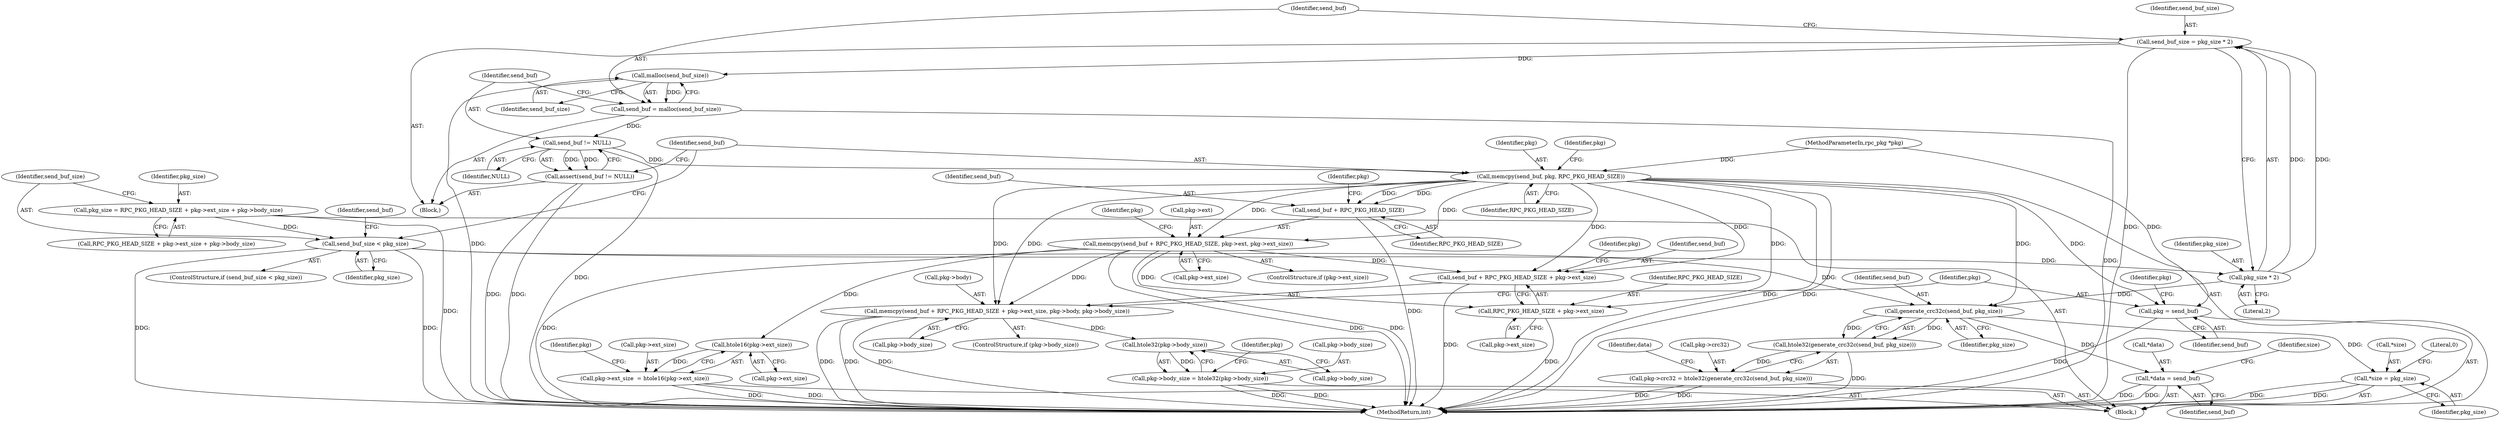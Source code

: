 digraph "1_viabtc_exchange_server_4a7c27bfe98f409623d4d857894d017ff0672cc9#diff-515c81af848352583bff286d6224875f_1@API" {
"1000135" [label="(Call,malloc(send_buf_size))"];
"1000128" [label="(Call,send_buf_size = pkg_size * 2)"];
"1000130" [label="(Call,pkg_size * 2)"];
"1000120" [label="(Call,send_buf_size < pkg_size)"];
"1000108" [label="(Call,pkg_size = RPC_PKG_HEAD_SIZE + pkg->ext_size + pkg->body_size)"];
"1000133" [label="(Call,send_buf = malloc(send_buf_size))"];
"1000138" [label="(Call,send_buf != NULL)"];
"1000137" [label="(Call,assert(send_buf != NULL))"];
"1000141" [label="(Call,memcpy(send_buf, pkg, RPC_PKG_HEAD_SIZE))"];
"1000149" [label="(Call,memcpy(send_buf + RPC_PKG_HEAD_SIZE, pkg->ext, pkg->ext_size))"];
"1000163" [label="(Call,memcpy(send_buf + RPC_PKG_HEAD_SIZE + pkg->ext_size, pkg->body, pkg->body_size))"];
"1000230" [label="(Call,htole32(pkg->body_size))"];
"1000226" [label="(Call,pkg->body_size = htole32(pkg->body_size))"];
"1000164" [label="(Call,send_buf + RPC_PKG_HEAD_SIZE + pkg->ext_size)"];
"1000166" [label="(Call,RPC_PKG_HEAD_SIZE + pkg->ext_size)"];
"1000238" [label="(Call,htole16(pkg->ext_size))"];
"1000234" [label="(Call,pkg->ext_size  = htole16(pkg->ext_size))"];
"1000150" [label="(Call,send_buf + RPC_PKG_HEAD_SIZE)"];
"1000177" [label="(Call,pkg = send_buf)"];
"1000252" [label="(Call,generate_crc32c(send_buf, pkg_size))"];
"1000251" [label="(Call,htole32(generate_crc32c(send_buf, pkg_size)))"];
"1000247" [label="(Call,pkg->crc32 = htole32(generate_crc32c(send_buf, pkg_size)))"];
"1000255" [label="(Call,*data = send_buf)"];
"1000259" [label="(Call,*size = pkg_size)"];
"1000227" [label="(Call,pkg->body_size)"];
"1000133" [label="(Call,send_buf = malloc(send_buf_size))"];
"1000143" [label="(Identifier,pkg)"];
"1000255" [label="(Call,*data = send_buf)"];
"1000161" [label="(Identifier,pkg)"];
"1000258" [label="(Identifier,send_buf)"];
"1000177" [label="(Call,pkg = send_buf)"];
"1000226" [label="(Call,pkg->body_size = htole32(pkg->body_size))"];
"1000156" [label="(Call,pkg->ext_size)"];
"1000239" [label="(Call,pkg->ext_size)"];
"1000254" [label="(Identifier,pkg_size)"];
"1000265" [label="(MethodReturn,int)"];
"1000128" [label="(Call,send_buf_size = pkg_size * 2)"];
"1000137" [label="(Call,assert(send_buf != NULL))"];
"1000168" [label="(Call,pkg->ext_size)"];
"1000150" [label="(Call,send_buf + RPC_PKG_HEAD_SIZE)"];
"1000141" [label="(Call,memcpy(send_buf, pkg, RPC_PKG_HEAD_SIZE))"];
"1000134" [label="(Identifier,send_buf)"];
"1000252" [label="(Call,generate_crc32c(send_buf, pkg_size))"];
"1000123" [label="(Block,)"];
"1000264" [label="(Literal,0)"];
"1000125" [label="(Identifier,send_buf)"];
"1000166" [label="(Call,RPC_PKG_HEAD_SIZE + pkg->ext_size)"];
"1000152" [label="(Identifier,RPC_PKG_HEAD_SIZE)"];
"1000253" [label="(Identifier,send_buf)"];
"1000247" [label="(Call,pkg->crc32 = htole32(generate_crc32c(send_buf, pkg_size)))"];
"1000119" [label="(ControlStructure,if (send_buf_size < pkg_size))"];
"1000164" [label="(Call,send_buf + RPC_PKG_HEAD_SIZE + pkg->ext_size)"];
"1000174" [label="(Call,pkg->body_size)"];
"1000159" [label="(ControlStructure,if (pkg->body_size))"];
"1000230" [label="(Call,htole32(pkg->body_size))"];
"1000120" [label="(Call,send_buf_size < pkg_size)"];
"1000142" [label="(Identifier,send_buf)"];
"1000110" [label="(Call,RPC_PKG_HEAD_SIZE + pkg->ext_size + pkg->body_size)"];
"1000140" [label="(Identifier,NULL)"];
"1000182" [label="(Identifier,pkg)"];
"1000251" [label="(Call,htole32(generate_crc32c(send_buf, pkg_size)))"];
"1000129" [label="(Identifier,send_buf_size)"];
"1000145" [label="(ControlStructure,if (pkg->ext_size))"];
"1000171" [label="(Call,pkg->body)"];
"1000138" [label="(Call,send_buf != NULL)"];
"1000234" [label="(Call,pkg->ext_size  = htole16(pkg->ext_size))"];
"1000108" [label="(Call,pkg_size = RPC_PKG_HEAD_SIZE + pkg->ext_size + pkg->body_size)"];
"1000256" [label="(Call,*data)"];
"1000178" [label="(Identifier,pkg)"];
"1000130" [label="(Call,pkg_size * 2)"];
"1000144" [label="(Identifier,RPC_PKG_HEAD_SIZE)"];
"1000248" [label="(Call,pkg->crc32)"];
"1000259" [label="(Call,*size = pkg_size)"];
"1000236" [label="(Identifier,pkg)"];
"1000244" [label="(Identifier,pkg)"];
"1000135" [label="(Call,malloc(send_buf_size))"];
"1000261" [label="(Identifier,size)"];
"1000121" [label="(Identifier,send_buf_size)"];
"1000235" [label="(Call,pkg->ext_size)"];
"1000101" [label="(MethodParameterIn,rpc_pkg *pkg)"];
"1000139" [label="(Identifier,send_buf)"];
"1000231" [label="(Call,pkg->body_size)"];
"1000260" [label="(Call,*size)"];
"1000149" [label="(Call,memcpy(send_buf + RPC_PKG_HEAD_SIZE, pkg->ext, pkg->ext_size))"];
"1000163" [label="(Call,memcpy(send_buf + RPC_PKG_HEAD_SIZE + pkg->ext_size, pkg->body, pkg->body_size))"];
"1000153" [label="(Call,pkg->ext)"];
"1000238" [label="(Call,htole16(pkg->ext_size))"];
"1000109" [label="(Identifier,pkg_size)"];
"1000132" [label="(Literal,2)"];
"1000154" [label="(Identifier,pkg)"];
"1000122" [label="(Identifier,pkg_size)"];
"1000172" [label="(Identifier,pkg)"];
"1000147" [label="(Identifier,pkg)"];
"1000179" [label="(Identifier,send_buf)"];
"1000262" [label="(Identifier,pkg_size)"];
"1000131" [label="(Identifier,pkg_size)"];
"1000167" [label="(Identifier,RPC_PKG_HEAD_SIZE)"];
"1000104" [label="(Block,)"];
"1000151" [label="(Identifier,send_buf)"];
"1000257" [label="(Identifier,data)"];
"1000165" [label="(Identifier,send_buf)"];
"1000136" [label="(Identifier,send_buf_size)"];
"1000135" -> "1000133"  [label="AST: "];
"1000135" -> "1000136"  [label="CFG: "];
"1000136" -> "1000135"  [label="AST: "];
"1000133" -> "1000135"  [label="CFG: "];
"1000135" -> "1000265"  [label="DDG: "];
"1000135" -> "1000133"  [label="DDG: "];
"1000128" -> "1000135"  [label="DDG: "];
"1000128" -> "1000123"  [label="AST: "];
"1000128" -> "1000130"  [label="CFG: "];
"1000129" -> "1000128"  [label="AST: "];
"1000130" -> "1000128"  [label="AST: "];
"1000134" -> "1000128"  [label="CFG: "];
"1000128" -> "1000265"  [label="DDG: "];
"1000130" -> "1000128"  [label="DDG: "];
"1000130" -> "1000128"  [label="DDG: "];
"1000130" -> "1000132"  [label="CFG: "];
"1000131" -> "1000130"  [label="AST: "];
"1000132" -> "1000130"  [label="AST: "];
"1000120" -> "1000130"  [label="DDG: "];
"1000130" -> "1000252"  [label="DDG: "];
"1000120" -> "1000119"  [label="AST: "];
"1000120" -> "1000122"  [label="CFG: "];
"1000121" -> "1000120"  [label="AST: "];
"1000122" -> "1000120"  [label="AST: "];
"1000125" -> "1000120"  [label="CFG: "];
"1000142" -> "1000120"  [label="CFG: "];
"1000120" -> "1000265"  [label="DDG: "];
"1000120" -> "1000265"  [label="DDG: "];
"1000108" -> "1000120"  [label="DDG: "];
"1000120" -> "1000252"  [label="DDG: "];
"1000108" -> "1000104"  [label="AST: "];
"1000108" -> "1000110"  [label="CFG: "];
"1000109" -> "1000108"  [label="AST: "];
"1000110" -> "1000108"  [label="AST: "];
"1000121" -> "1000108"  [label="CFG: "];
"1000108" -> "1000265"  [label="DDG: "];
"1000133" -> "1000123"  [label="AST: "];
"1000134" -> "1000133"  [label="AST: "];
"1000139" -> "1000133"  [label="CFG: "];
"1000133" -> "1000265"  [label="DDG: "];
"1000133" -> "1000138"  [label="DDG: "];
"1000138" -> "1000137"  [label="AST: "];
"1000138" -> "1000140"  [label="CFG: "];
"1000139" -> "1000138"  [label="AST: "];
"1000140" -> "1000138"  [label="AST: "];
"1000137" -> "1000138"  [label="CFG: "];
"1000138" -> "1000265"  [label="DDG: "];
"1000138" -> "1000137"  [label="DDG: "];
"1000138" -> "1000137"  [label="DDG: "];
"1000138" -> "1000141"  [label="DDG: "];
"1000137" -> "1000123"  [label="AST: "];
"1000142" -> "1000137"  [label="CFG: "];
"1000137" -> "1000265"  [label="DDG: "];
"1000137" -> "1000265"  [label="DDG: "];
"1000141" -> "1000104"  [label="AST: "];
"1000141" -> "1000144"  [label="CFG: "];
"1000142" -> "1000141"  [label="AST: "];
"1000143" -> "1000141"  [label="AST: "];
"1000144" -> "1000141"  [label="AST: "];
"1000147" -> "1000141"  [label="CFG: "];
"1000141" -> "1000265"  [label="DDG: "];
"1000141" -> "1000265"  [label="DDG: "];
"1000101" -> "1000141"  [label="DDG: "];
"1000141" -> "1000149"  [label="DDG: "];
"1000141" -> "1000149"  [label="DDG: "];
"1000141" -> "1000150"  [label="DDG: "];
"1000141" -> "1000150"  [label="DDG: "];
"1000141" -> "1000163"  [label="DDG: "];
"1000141" -> "1000163"  [label="DDG: "];
"1000141" -> "1000164"  [label="DDG: "];
"1000141" -> "1000164"  [label="DDG: "];
"1000141" -> "1000166"  [label="DDG: "];
"1000141" -> "1000177"  [label="DDG: "];
"1000141" -> "1000252"  [label="DDG: "];
"1000149" -> "1000145"  [label="AST: "];
"1000149" -> "1000156"  [label="CFG: "];
"1000150" -> "1000149"  [label="AST: "];
"1000153" -> "1000149"  [label="AST: "];
"1000156" -> "1000149"  [label="AST: "];
"1000161" -> "1000149"  [label="CFG: "];
"1000149" -> "1000265"  [label="DDG: "];
"1000149" -> "1000265"  [label="DDG: "];
"1000149" -> "1000265"  [label="DDG: "];
"1000149" -> "1000163"  [label="DDG: "];
"1000149" -> "1000164"  [label="DDG: "];
"1000149" -> "1000166"  [label="DDG: "];
"1000149" -> "1000238"  [label="DDG: "];
"1000163" -> "1000159"  [label="AST: "];
"1000163" -> "1000174"  [label="CFG: "];
"1000164" -> "1000163"  [label="AST: "];
"1000171" -> "1000163"  [label="AST: "];
"1000174" -> "1000163"  [label="AST: "];
"1000178" -> "1000163"  [label="CFG: "];
"1000163" -> "1000265"  [label="DDG: "];
"1000163" -> "1000265"  [label="DDG: "];
"1000163" -> "1000265"  [label="DDG: "];
"1000163" -> "1000230"  [label="DDG: "];
"1000230" -> "1000226"  [label="AST: "];
"1000230" -> "1000231"  [label="CFG: "];
"1000231" -> "1000230"  [label="AST: "];
"1000226" -> "1000230"  [label="CFG: "];
"1000230" -> "1000226"  [label="DDG: "];
"1000226" -> "1000104"  [label="AST: "];
"1000227" -> "1000226"  [label="AST: "];
"1000236" -> "1000226"  [label="CFG: "];
"1000226" -> "1000265"  [label="DDG: "];
"1000226" -> "1000265"  [label="DDG: "];
"1000164" -> "1000166"  [label="CFG: "];
"1000165" -> "1000164"  [label="AST: "];
"1000166" -> "1000164"  [label="AST: "];
"1000172" -> "1000164"  [label="CFG: "];
"1000164" -> "1000265"  [label="DDG: "];
"1000166" -> "1000168"  [label="CFG: "];
"1000167" -> "1000166"  [label="AST: "];
"1000168" -> "1000166"  [label="AST: "];
"1000166" -> "1000265"  [label="DDG: "];
"1000238" -> "1000234"  [label="AST: "];
"1000238" -> "1000239"  [label="CFG: "];
"1000239" -> "1000238"  [label="AST: "];
"1000234" -> "1000238"  [label="CFG: "];
"1000238" -> "1000234"  [label="DDG: "];
"1000234" -> "1000104"  [label="AST: "];
"1000235" -> "1000234"  [label="AST: "];
"1000244" -> "1000234"  [label="CFG: "];
"1000234" -> "1000265"  [label="DDG: "];
"1000234" -> "1000265"  [label="DDG: "];
"1000150" -> "1000152"  [label="CFG: "];
"1000151" -> "1000150"  [label="AST: "];
"1000152" -> "1000150"  [label="AST: "];
"1000154" -> "1000150"  [label="CFG: "];
"1000150" -> "1000265"  [label="DDG: "];
"1000177" -> "1000104"  [label="AST: "];
"1000177" -> "1000179"  [label="CFG: "];
"1000178" -> "1000177"  [label="AST: "];
"1000179" -> "1000177"  [label="AST: "];
"1000182" -> "1000177"  [label="CFG: "];
"1000177" -> "1000265"  [label="DDG: "];
"1000101" -> "1000177"  [label="DDG: "];
"1000252" -> "1000251"  [label="AST: "];
"1000252" -> "1000254"  [label="CFG: "];
"1000253" -> "1000252"  [label="AST: "];
"1000254" -> "1000252"  [label="AST: "];
"1000251" -> "1000252"  [label="CFG: "];
"1000252" -> "1000251"  [label="DDG: "];
"1000252" -> "1000251"  [label="DDG: "];
"1000252" -> "1000255"  [label="DDG: "];
"1000252" -> "1000259"  [label="DDG: "];
"1000251" -> "1000247"  [label="AST: "];
"1000247" -> "1000251"  [label="CFG: "];
"1000251" -> "1000265"  [label="DDG: "];
"1000251" -> "1000247"  [label="DDG: "];
"1000247" -> "1000104"  [label="AST: "];
"1000248" -> "1000247"  [label="AST: "];
"1000257" -> "1000247"  [label="CFG: "];
"1000247" -> "1000265"  [label="DDG: "];
"1000247" -> "1000265"  [label="DDG: "];
"1000255" -> "1000104"  [label="AST: "];
"1000255" -> "1000258"  [label="CFG: "];
"1000256" -> "1000255"  [label="AST: "];
"1000258" -> "1000255"  [label="AST: "];
"1000261" -> "1000255"  [label="CFG: "];
"1000255" -> "1000265"  [label="DDG: "];
"1000255" -> "1000265"  [label="DDG: "];
"1000259" -> "1000104"  [label="AST: "];
"1000259" -> "1000262"  [label="CFG: "];
"1000260" -> "1000259"  [label="AST: "];
"1000262" -> "1000259"  [label="AST: "];
"1000264" -> "1000259"  [label="CFG: "];
"1000259" -> "1000265"  [label="DDG: "];
"1000259" -> "1000265"  [label="DDG: "];
}
